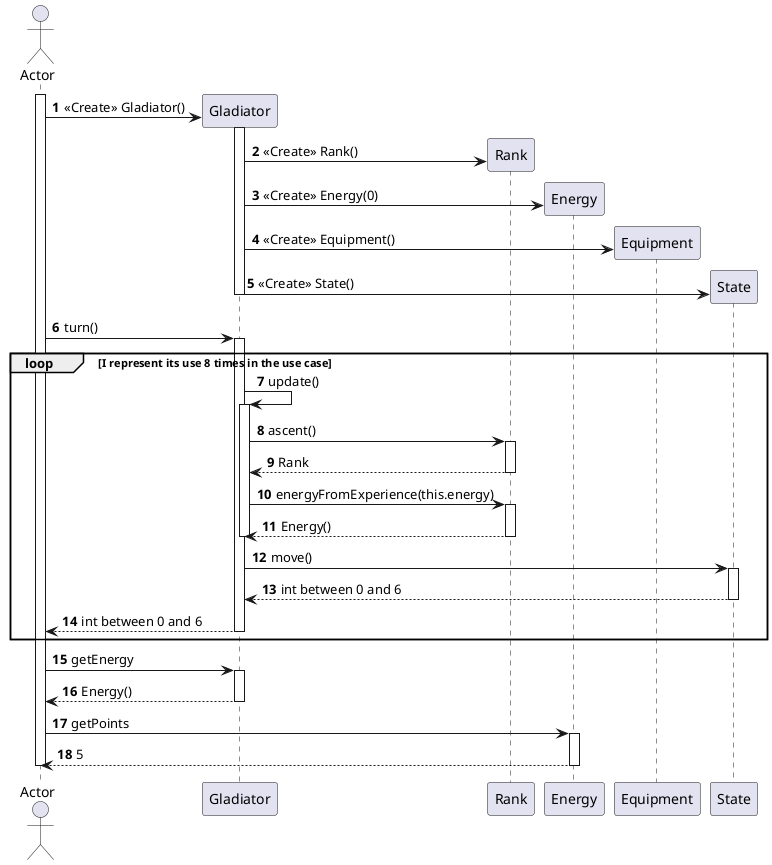 @startuml

autonumber

actor Actor

activate Actor
create Gladiator
Actor -> Gladiator : <<Create>> Gladiator()
activate Gladiator
    create Rank
    Gladiator -> Rank :  <<Create>> Rank() 
    create Energy
    Gladiator -> Energy : <<Create>> Energy(0)
    create Equipment
    Gladiator -> Equipment : <<Create>> Equipment()
    Create State
    Gladiator -> State : <<Create>> State()
deactivate Gladiator

Actor -> Gladiator : turn()
loop I represent its use 8 times in the use case
activate Gladiator
    Gladiator -> Gladiator : update()
    activate Gladiator

        Gladiator -> Rank : ascent()
        activate Rank
            Rank --> Gladiator : Rank
        deactivate Rank

        Gladiator -> Rank : energyFromExperience(this.energy)
        activate Rank
            Rank --> Gladiator : Energy()
        deactivate Rank
    
    deactivate Gladiator
    Gladiator -> State : move()
    activate State
    State --> Gladiator: int between 0 and 6
    deactivate State
    Gladiator --> Actor : int between 0 and 6
deactivate Gladiator
end loop

Actor -> Gladiator : getEnergy
activate Gladiator
Gladiator --> Actor : Energy()
deactivate Gladiator

Actor -> Energy : getPoints
activate Energy
Energy --> Actor : 5
deactivate Energy

deactivate Actor

@enduml